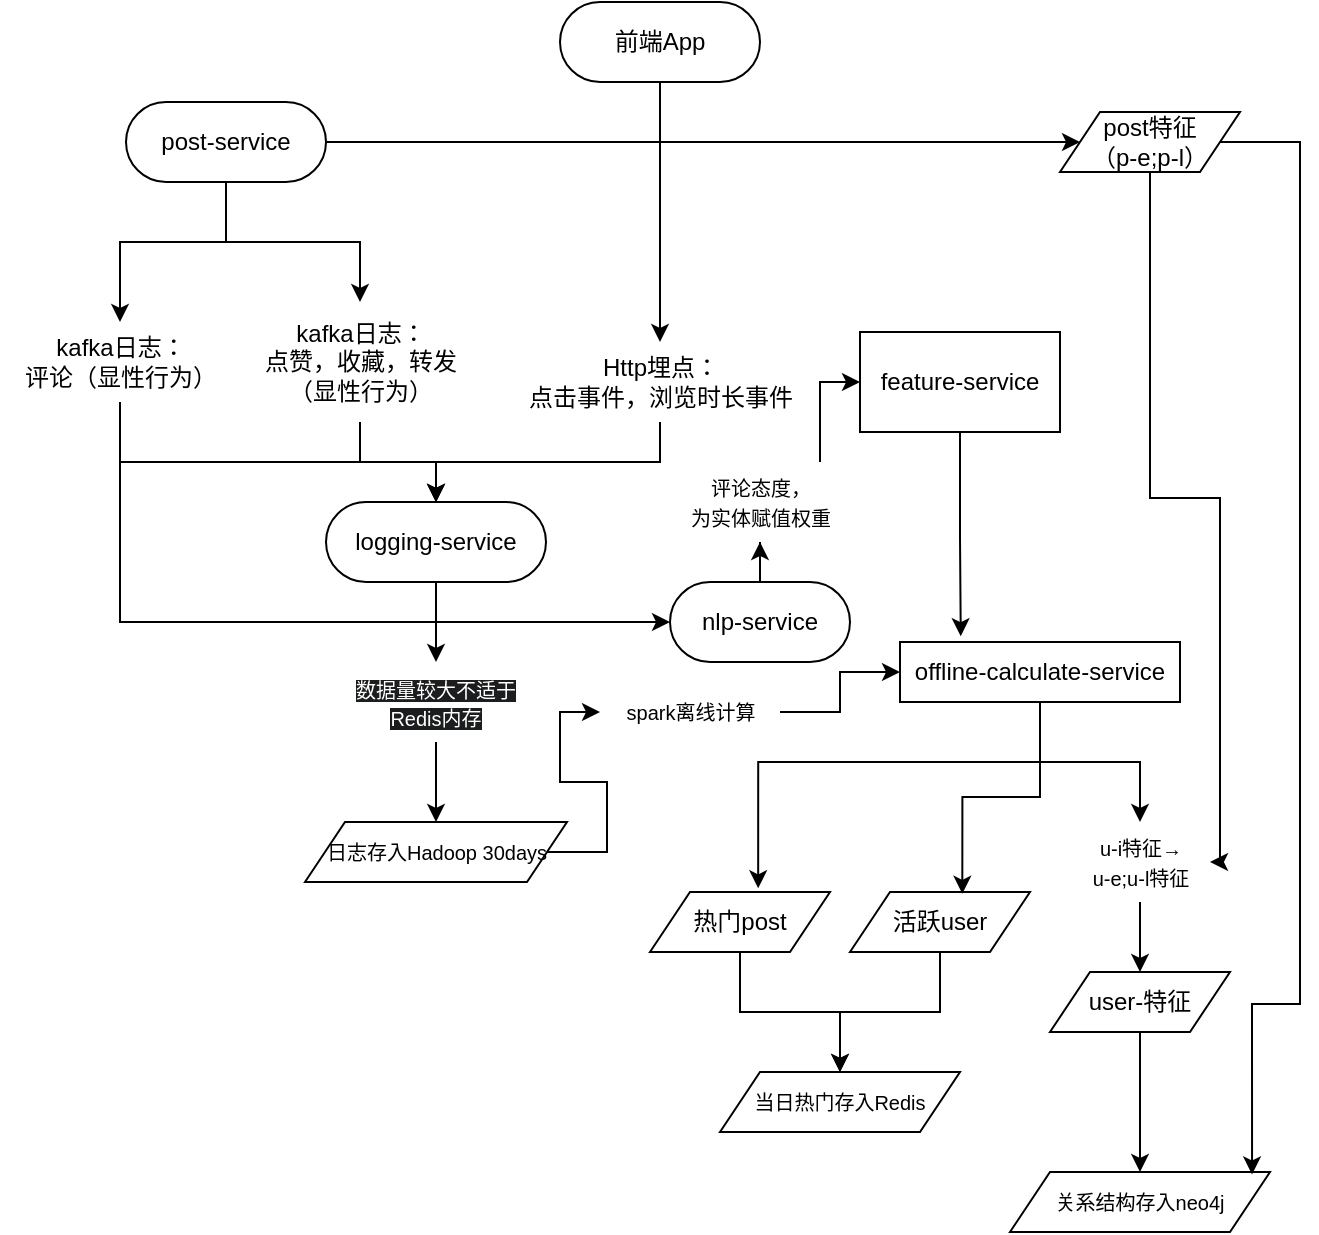 <mxfile version="27.0.5">
  <diagram name="第 1 页" id="YNhIiwLjl9n3v9QRQHAf">
    <mxGraphModel dx="1426" dy="849" grid="1" gridSize="10" guides="1" tooltips="1" connect="1" arrows="1" fold="1" page="1" pageScale="1" pageWidth="827" pageHeight="1169" math="0" shadow="0">
      <root>
        <mxCell id="0" />
        <mxCell id="1" parent="0" />
        <mxCell id="DlfPbESAJfoZUQ2CKoHn-1" value="feature-service" style="rounded=0;whiteSpace=wrap;html=1;" parent="1" vertex="1">
          <mxGeometry x="570" y="335" width="100" height="50" as="geometry" />
        </mxCell>
        <mxCell id="DlfPbESAJfoZUQ2CKoHn-27" style="edgeStyle=orthogonalEdgeStyle;rounded=0;orthogonalLoop=1;jettySize=auto;html=1;" parent="1" source="DlfPbESAJfoZUQ2CKoHn-2" target="DlfPbESAJfoZUQ2CKoHn-25" edge="1">
          <mxGeometry relative="1" as="geometry">
            <Array as="points">
              <mxPoint x="253" y="290" />
              <mxPoint x="200" y="290" />
            </Array>
          </mxGeometry>
        </mxCell>
        <mxCell id="DlfPbESAJfoZUQ2CKoHn-35" style="edgeStyle=orthogonalEdgeStyle;rounded=0;orthogonalLoop=1;jettySize=auto;html=1;" parent="1" source="DlfPbESAJfoZUQ2CKoHn-2" target="DlfPbESAJfoZUQ2CKoHn-33" edge="1">
          <mxGeometry relative="1" as="geometry" />
        </mxCell>
        <mxCell id="DlfPbESAJfoZUQ2CKoHn-2" value="post-service" style="rounded=1;whiteSpace=wrap;html=1;arcSize=50;" parent="1" vertex="1">
          <mxGeometry x="203" y="220" width="100" height="40" as="geometry" />
        </mxCell>
        <mxCell id="DlfPbESAJfoZUQ2CKoHn-5" value="" style="edgeStyle=orthogonalEdgeStyle;rounded=0;orthogonalLoop=1;jettySize=auto;html=1;" parent="1" source="DlfPbESAJfoZUQ2CKoHn-2" target="DlfPbESAJfoZUQ2CKoHn-4" edge="1">
          <mxGeometry relative="1" as="geometry">
            <mxPoint x="410" y="290" as="sourcePoint" />
            <mxPoint x="410" y="410" as="targetPoint" />
          </mxGeometry>
        </mxCell>
        <mxCell id="DlfPbESAJfoZUQ2CKoHn-19" style="edgeStyle=orthogonalEdgeStyle;rounded=0;orthogonalLoop=1;jettySize=auto;html=1;" parent="1" source="DlfPbESAJfoZUQ2CKoHn-4" target="DlfPbESAJfoZUQ2CKoHn-17" edge="1">
          <mxGeometry relative="1" as="geometry" />
        </mxCell>
        <mxCell id="DlfPbESAJfoZUQ2CKoHn-4" value="kafka日志：&lt;br&gt;点赞，收藏，转发&lt;br&gt;（显性行为）" style="text;html=1;align=center;verticalAlign=middle;resizable=0;points=[];autosize=1;strokeColor=none;fillColor=none;" parent="1" vertex="1">
          <mxGeometry x="260" y="320" width="120" height="60" as="geometry" />
        </mxCell>
        <mxCell id="DlfPbESAJfoZUQ2CKoHn-65" style="edgeStyle=orthogonalEdgeStyle;rounded=0;orthogonalLoop=1;jettySize=auto;html=1;entryX=0;entryY=0.5;entryDx=0;entryDy=0;" parent="1" source="DlfPbESAJfoZUQ2CKoHn-66" target="DlfPbESAJfoZUQ2CKoHn-54" edge="1">
          <mxGeometry relative="1" as="geometry" />
        </mxCell>
        <mxCell id="DlfPbESAJfoZUQ2CKoHn-11" value="&lt;font style=&quot;font-size: 10px;&quot;&gt;日志存入Hadoop 30days&lt;/font&gt;" style="shape=parallelogram;perimeter=parallelogramPerimeter;whiteSpace=wrap;html=1;fixedSize=1;" parent="1" vertex="1">
          <mxGeometry x="292.5" y="580" width="131" height="30" as="geometry" />
        </mxCell>
        <mxCell id="DlfPbESAJfoZUQ2CKoHn-20" value="" style="edgeStyle=orthogonalEdgeStyle;rounded=0;orthogonalLoop=1;jettySize=auto;html=1;" parent="1" source="DlfPbESAJfoZUQ2CKoHn-40" target="DlfPbESAJfoZUQ2CKoHn-11" edge="1">
          <mxGeometry relative="1" as="geometry" />
        </mxCell>
        <mxCell id="DlfPbESAJfoZUQ2CKoHn-17" value="logging-service" style="rounded=1;whiteSpace=wrap;html=1;arcSize=50;" parent="1" vertex="1">
          <mxGeometry x="303" y="420" width="110" height="40" as="geometry" />
        </mxCell>
        <mxCell id="DlfPbESAJfoZUQ2CKoHn-23" value="" style="edgeStyle=orthogonalEdgeStyle;rounded=0;orthogonalLoop=1;jettySize=auto;html=1;" parent="1" source="DlfPbESAJfoZUQ2CKoHn-21" target="DlfPbESAJfoZUQ2CKoHn-22" edge="1">
          <mxGeometry relative="1" as="geometry" />
        </mxCell>
        <mxCell id="DlfPbESAJfoZUQ2CKoHn-21" value="前端App" style="rounded=1;whiteSpace=wrap;html=1;arcSize=50;" parent="1" vertex="1">
          <mxGeometry x="420" y="170" width="100" height="40" as="geometry" />
        </mxCell>
        <mxCell id="DlfPbESAJfoZUQ2CKoHn-24" style="edgeStyle=orthogonalEdgeStyle;rounded=0;orthogonalLoop=1;jettySize=auto;html=1;entryX=0.5;entryY=0;entryDx=0;entryDy=0;" parent="1" source="DlfPbESAJfoZUQ2CKoHn-22" target="DlfPbESAJfoZUQ2CKoHn-17" edge="1">
          <mxGeometry relative="1" as="geometry" />
        </mxCell>
        <mxCell id="DlfPbESAJfoZUQ2CKoHn-22" value="Http埋点：&lt;br&gt;点击事件，浏览时长事件" style="text;html=1;align=center;verticalAlign=middle;resizable=0;points=[];autosize=1;strokeColor=none;fillColor=none;" parent="1" vertex="1">
          <mxGeometry x="390" y="340" width="160" height="40" as="geometry" />
        </mxCell>
        <mxCell id="DlfPbESAJfoZUQ2CKoHn-29" style="edgeStyle=orthogonalEdgeStyle;rounded=0;orthogonalLoop=1;jettySize=auto;html=1;" parent="1" source="DlfPbESAJfoZUQ2CKoHn-25" target="DlfPbESAJfoZUQ2CKoHn-17" edge="1">
          <mxGeometry relative="1" as="geometry">
            <Array as="points">
              <mxPoint x="200" y="400" />
              <mxPoint x="358" y="400" />
            </Array>
          </mxGeometry>
        </mxCell>
        <mxCell id="DlfPbESAJfoZUQ2CKoHn-44" style="edgeStyle=orthogonalEdgeStyle;rounded=0;orthogonalLoop=1;jettySize=auto;html=1;entryX=0;entryY=0.5;entryDx=0;entryDy=0;" parent="1" source="DlfPbESAJfoZUQ2CKoHn-25" target="DlfPbESAJfoZUQ2CKoHn-26" edge="1">
          <mxGeometry relative="1" as="geometry">
            <Array as="points">
              <mxPoint x="200" y="480" />
            </Array>
          </mxGeometry>
        </mxCell>
        <mxCell id="DlfPbESAJfoZUQ2CKoHn-25" value="kafka日志：&lt;br&gt;评论（显性行为）" style="text;html=1;align=center;verticalAlign=middle;resizable=0;points=[];autosize=1;strokeColor=none;fillColor=none;" parent="1" vertex="1">
          <mxGeometry x="140" y="330" width="120" height="40" as="geometry" />
        </mxCell>
        <mxCell id="DlfPbESAJfoZUQ2CKoHn-52" value="" style="edgeStyle=orthogonalEdgeStyle;rounded=0;orthogonalLoop=1;jettySize=auto;html=1;" parent="1" source="DlfPbESAJfoZUQ2CKoHn-26" target="DlfPbESAJfoZUQ2CKoHn-50" edge="1">
          <mxGeometry relative="1" as="geometry" />
        </mxCell>
        <mxCell id="DlfPbESAJfoZUQ2CKoHn-26" value="nlp-service" style="rounded=1;whiteSpace=wrap;html=1;arcSize=50;" parent="1" vertex="1">
          <mxGeometry x="475" y="460" width="90" height="40" as="geometry" />
        </mxCell>
        <mxCell id="DlfPbESAJfoZUQ2CKoHn-48" style="edgeStyle=orthogonalEdgeStyle;rounded=0;orthogonalLoop=1;jettySize=auto;html=1;" parent="1" source="DlfPbESAJfoZUQ2CKoHn-30" target="DlfPbESAJfoZUQ2CKoHn-47" edge="1">
          <mxGeometry relative="1" as="geometry" />
        </mxCell>
        <mxCell id="DlfPbESAJfoZUQ2CKoHn-30" value="热门post" style="shape=parallelogram;perimeter=parallelogramPerimeter;whiteSpace=wrap;html=1;fixedSize=1;" parent="1" vertex="1">
          <mxGeometry x="465" y="615" width="90" height="30" as="geometry" />
        </mxCell>
        <mxCell id="DlfPbESAJfoZUQ2CKoHn-49" style="edgeStyle=orthogonalEdgeStyle;rounded=0;orthogonalLoop=1;jettySize=auto;html=1;entryX=0.5;entryY=0;entryDx=0;entryDy=0;" parent="1" source="DlfPbESAJfoZUQ2CKoHn-31" target="DlfPbESAJfoZUQ2CKoHn-47" edge="1">
          <mxGeometry relative="1" as="geometry" />
        </mxCell>
        <mxCell id="DlfPbESAJfoZUQ2CKoHn-31" value="活跃user" style="shape=parallelogram;perimeter=parallelogramPerimeter;whiteSpace=wrap;html=1;fixedSize=1;" parent="1" vertex="1">
          <mxGeometry x="565" y="615" width="90" height="30" as="geometry" />
        </mxCell>
        <mxCell id="DlfPbESAJfoZUQ2CKoHn-58" style="edgeStyle=orthogonalEdgeStyle;rounded=0;orthogonalLoop=1;jettySize=auto;html=1;" parent="1" source="DlfPbESAJfoZUQ2CKoHn-33" target="DlfPbESAJfoZUQ2CKoHn-63" edge="1">
          <mxGeometry relative="1" as="geometry">
            <mxPoint x="715" y="460" as="targetPoint" />
            <Array as="points">
              <mxPoint x="715" y="418" />
              <mxPoint x="750" y="418" />
              <mxPoint x="750" y="600" />
            </Array>
          </mxGeometry>
        </mxCell>
        <mxCell id="DlfPbESAJfoZUQ2CKoHn-33" value="post特征&lt;br&gt;（p-e;p-l）" style="shape=parallelogram;perimeter=parallelogramPerimeter;whiteSpace=wrap;html=1;fixedSize=1;" parent="1" vertex="1">
          <mxGeometry x="670" y="225" width="90" height="30" as="geometry" />
        </mxCell>
        <mxCell id="DlfPbESAJfoZUQ2CKoHn-46" value="" style="edgeStyle=orthogonalEdgeStyle;rounded=0;orthogonalLoop=1;jettySize=auto;html=1;" parent="1" source="DlfPbESAJfoZUQ2CKoHn-34" target="DlfPbESAJfoZUQ2CKoHn-38" edge="1">
          <mxGeometry relative="1" as="geometry" />
        </mxCell>
        <mxCell id="DlfPbESAJfoZUQ2CKoHn-34" value="user-特征" style="shape=parallelogram;perimeter=parallelogramPerimeter;whiteSpace=wrap;html=1;fixedSize=1;" parent="1" vertex="1">
          <mxGeometry x="665" y="655" width="90" height="30" as="geometry" />
        </mxCell>
        <mxCell id="DlfPbESAJfoZUQ2CKoHn-38" value="&lt;font style=&quot;font-size: 10px;&quot;&gt;关系结构存入neo4j&lt;/font&gt;" style="shape=parallelogram;perimeter=parallelogramPerimeter;whiteSpace=wrap;html=1;fixedSize=1;" parent="1" vertex="1">
          <mxGeometry x="645" y="755" width="130" height="30" as="geometry" />
        </mxCell>
        <mxCell id="DlfPbESAJfoZUQ2CKoHn-41" value="" style="edgeStyle=orthogonalEdgeStyle;rounded=0;orthogonalLoop=1;jettySize=auto;html=1;" parent="1" source="DlfPbESAJfoZUQ2CKoHn-17" target="DlfPbESAJfoZUQ2CKoHn-40" edge="1">
          <mxGeometry relative="1" as="geometry">
            <mxPoint x="358" y="460" as="sourcePoint" />
            <mxPoint x="361" y="570" as="targetPoint" />
          </mxGeometry>
        </mxCell>
        <mxCell id="DlfPbESAJfoZUQ2CKoHn-40" value="&lt;span style=&quot;color: rgb(255, 255, 255); font-family: Helvetica; font-size: 10px; font-style: normal; font-variant-ligatures: normal; font-variant-caps: normal; font-weight: 400; letter-spacing: normal; orphans: 2; text-indent: 0px; text-transform: none; widows: 2; word-spacing: 0px; -webkit-text-stroke-width: 0px; white-space: normal; background-color: rgb(27, 29, 30); text-decoration-thickness: initial; text-decoration-style: initial; text-decoration-color: initial; float: none; display: inline !important;&quot;&gt;数据量较大不适于&lt;br&gt;Redis内存&lt;/span&gt;" style="text;whiteSpace=wrap;html=1;align=center;" parent="1" vertex="1">
          <mxGeometry x="301" y="500" width="114" height="40" as="geometry" />
        </mxCell>
        <mxCell id="DlfPbESAJfoZUQ2CKoHn-47" value="&lt;font style=&quot;font-size: 10px;&quot;&gt;当日热门存入Redis&lt;/font&gt;" style="shape=parallelogram;perimeter=parallelogramPerimeter;whiteSpace=wrap;html=1;fixedSize=1;" parent="1" vertex="1">
          <mxGeometry x="500" y="705" width="120" height="30" as="geometry" />
        </mxCell>
        <mxCell id="DlfPbESAJfoZUQ2CKoHn-53" style="edgeStyle=orthogonalEdgeStyle;rounded=0;orthogonalLoop=1;jettySize=auto;html=1;entryX=0;entryY=0.5;entryDx=0;entryDy=0;" parent="1" source="DlfPbESAJfoZUQ2CKoHn-50" target="DlfPbESAJfoZUQ2CKoHn-1" edge="1">
          <mxGeometry relative="1" as="geometry">
            <Array as="points">
              <mxPoint x="550" y="360" />
            </Array>
          </mxGeometry>
        </mxCell>
        <mxCell id="DlfPbESAJfoZUQ2CKoHn-50" value="&lt;font style=&quot;font-size: 10px;&quot;&gt;评论态度，&lt;br&gt;为实体赋值权重&lt;/font&gt;" style="text;html=1;align=center;verticalAlign=middle;resizable=0;points=[];autosize=1;strokeColor=none;fillColor=none;" parent="1" vertex="1">
          <mxGeometry x="475" y="400" width="90" height="40" as="geometry" />
        </mxCell>
        <mxCell id="DlfPbESAJfoZUQ2CKoHn-59" style="edgeStyle=orthogonalEdgeStyle;rounded=0;orthogonalLoop=1;jettySize=auto;html=1;entryX=0.5;entryY=0;entryDx=0;entryDy=0;" parent="1" source="DlfPbESAJfoZUQ2CKoHn-63" target="DlfPbESAJfoZUQ2CKoHn-34" edge="1">
          <mxGeometry relative="1" as="geometry" />
        </mxCell>
        <mxCell id="DlfPbESAJfoZUQ2CKoHn-54" value="offline-calculate-service" style="whiteSpace=wrap;html=1;" parent="1" vertex="1">
          <mxGeometry x="590" y="490" width="140" height="30" as="geometry" />
        </mxCell>
        <mxCell id="DlfPbESAJfoZUQ2CKoHn-57" style="edgeStyle=orthogonalEdgeStyle;rounded=0;orthogonalLoop=1;jettySize=auto;html=1;entryX=0.217;entryY=-0.097;entryDx=0;entryDy=0;entryPerimeter=0;" parent="1" source="DlfPbESAJfoZUQ2CKoHn-1" target="DlfPbESAJfoZUQ2CKoHn-54" edge="1">
          <mxGeometry relative="1" as="geometry" />
        </mxCell>
        <mxCell id="DlfPbESAJfoZUQ2CKoHn-60" style="edgeStyle=orthogonalEdgeStyle;rounded=0;orthogonalLoop=1;jettySize=auto;html=1;entryX=0.624;entryY=0.03;entryDx=0;entryDy=0;entryPerimeter=0;" parent="1" source="DlfPbESAJfoZUQ2CKoHn-54" target="DlfPbESAJfoZUQ2CKoHn-31" edge="1">
          <mxGeometry relative="1" as="geometry" />
        </mxCell>
        <mxCell id="DlfPbESAJfoZUQ2CKoHn-61" style="edgeStyle=orthogonalEdgeStyle;rounded=0;orthogonalLoop=1;jettySize=auto;html=1;entryX=0.601;entryY=-0.062;entryDx=0;entryDy=0;entryPerimeter=0;" parent="1" source="DlfPbESAJfoZUQ2CKoHn-54" target="DlfPbESAJfoZUQ2CKoHn-30" edge="1">
          <mxGeometry relative="1" as="geometry">
            <Array as="points">
              <mxPoint x="660" y="550" />
              <mxPoint x="519" y="550" />
            </Array>
          </mxGeometry>
        </mxCell>
        <mxCell id="DlfPbESAJfoZUQ2CKoHn-62" style="edgeStyle=orthogonalEdgeStyle;rounded=0;orthogonalLoop=1;jettySize=auto;html=1;entryX=0.931;entryY=0.041;entryDx=0;entryDy=0;entryPerimeter=0;" parent="1" source="DlfPbESAJfoZUQ2CKoHn-33" target="DlfPbESAJfoZUQ2CKoHn-38" edge="1">
          <mxGeometry relative="1" as="geometry">
            <Array as="points">
              <mxPoint x="790" y="240" />
              <mxPoint x="790" y="671" />
            </Array>
          </mxGeometry>
        </mxCell>
        <mxCell id="DlfPbESAJfoZUQ2CKoHn-64" value="" style="edgeStyle=orthogonalEdgeStyle;rounded=0;orthogonalLoop=1;jettySize=auto;html=1;entryX=0.5;entryY=0;entryDx=0;entryDy=0;" parent="1" source="DlfPbESAJfoZUQ2CKoHn-54" target="DlfPbESAJfoZUQ2CKoHn-63" edge="1">
          <mxGeometry relative="1" as="geometry">
            <mxPoint x="660" y="495" as="sourcePoint" />
            <mxPoint x="710" y="620" as="targetPoint" />
          </mxGeometry>
        </mxCell>
        <mxCell id="DlfPbESAJfoZUQ2CKoHn-63" value="&lt;span style=&quot;font-size: 10px;&quot;&gt;u-i特征→&lt;br&gt;u-e;u-l特征&lt;/span&gt;" style="text;html=1;align=center;verticalAlign=middle;resizable=0;points=[];autosize=1;strokeColor=none;fillColor=none;" parent="1" vertex="1">
          <mxGeometry x="675" y="580" width="70" height="40" as="geometry" />
        </mxCell>
        <mxCell id="DlfPbESAJfoZUQ2CKoHn-67" value="" style="edgeStyle=orthogonalEdgeStyle;rounded=0;orthogonalLoop=1;jettySize=auto;html=1;entryX=0;entryY=0.5;entryDx=0;entryDy=0;" parent="1" source="DlfPbESAJfoZUQ2CKoHn-11" target="DlfPbESAJfoZUQ2CKoHn-66" edge="1">
          <mxGeometry relative="1" as="geometry">
            <mxPoint x="413" y="595" as="sourcePoint" />
            <mxPoint x="590" y="505" as="targetPoint" />
          </mxGeometry>
        </mxCell>
        <mxCell id="DlfPbESAJfoZUQ2CKoHn-66" value="&lt;font style=&quot;font-size: 10px;&quot;&gt;spark离线计算&lt;/font&gt;" style="text;html=1;align=center;verticalAlign=middle;resizable=0;points=[];autosize=1;strokeColor=none;fillColor=none;" parent="1" vertex="1">
          <mxGeometry x="440" y="510" width="90" height="30" as="geometry" />
        </mxCell>
      </root>
    </mxGraphModel>
  </diagram>
</mxfile>
